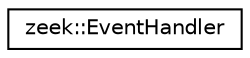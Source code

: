 digraph "Graphical Class Hierarchy"
{
 // LATEX_PDF_SIZE
  edge [fontname="Helvetica",fontsize="10",labelfontname="Helvetica",labelfontsize="10"];
  node [fontname="Helvetica",fontsize="10",shape=record];
  rankdir="LR";
  Node0 [label="zeek::EventHandler",height=0.2,width=0.4,color="black", fillcolor="white", style="filled",URL="$d2/d39/classzeek_1_1EventHandler.html",tooltip=" "];
}
